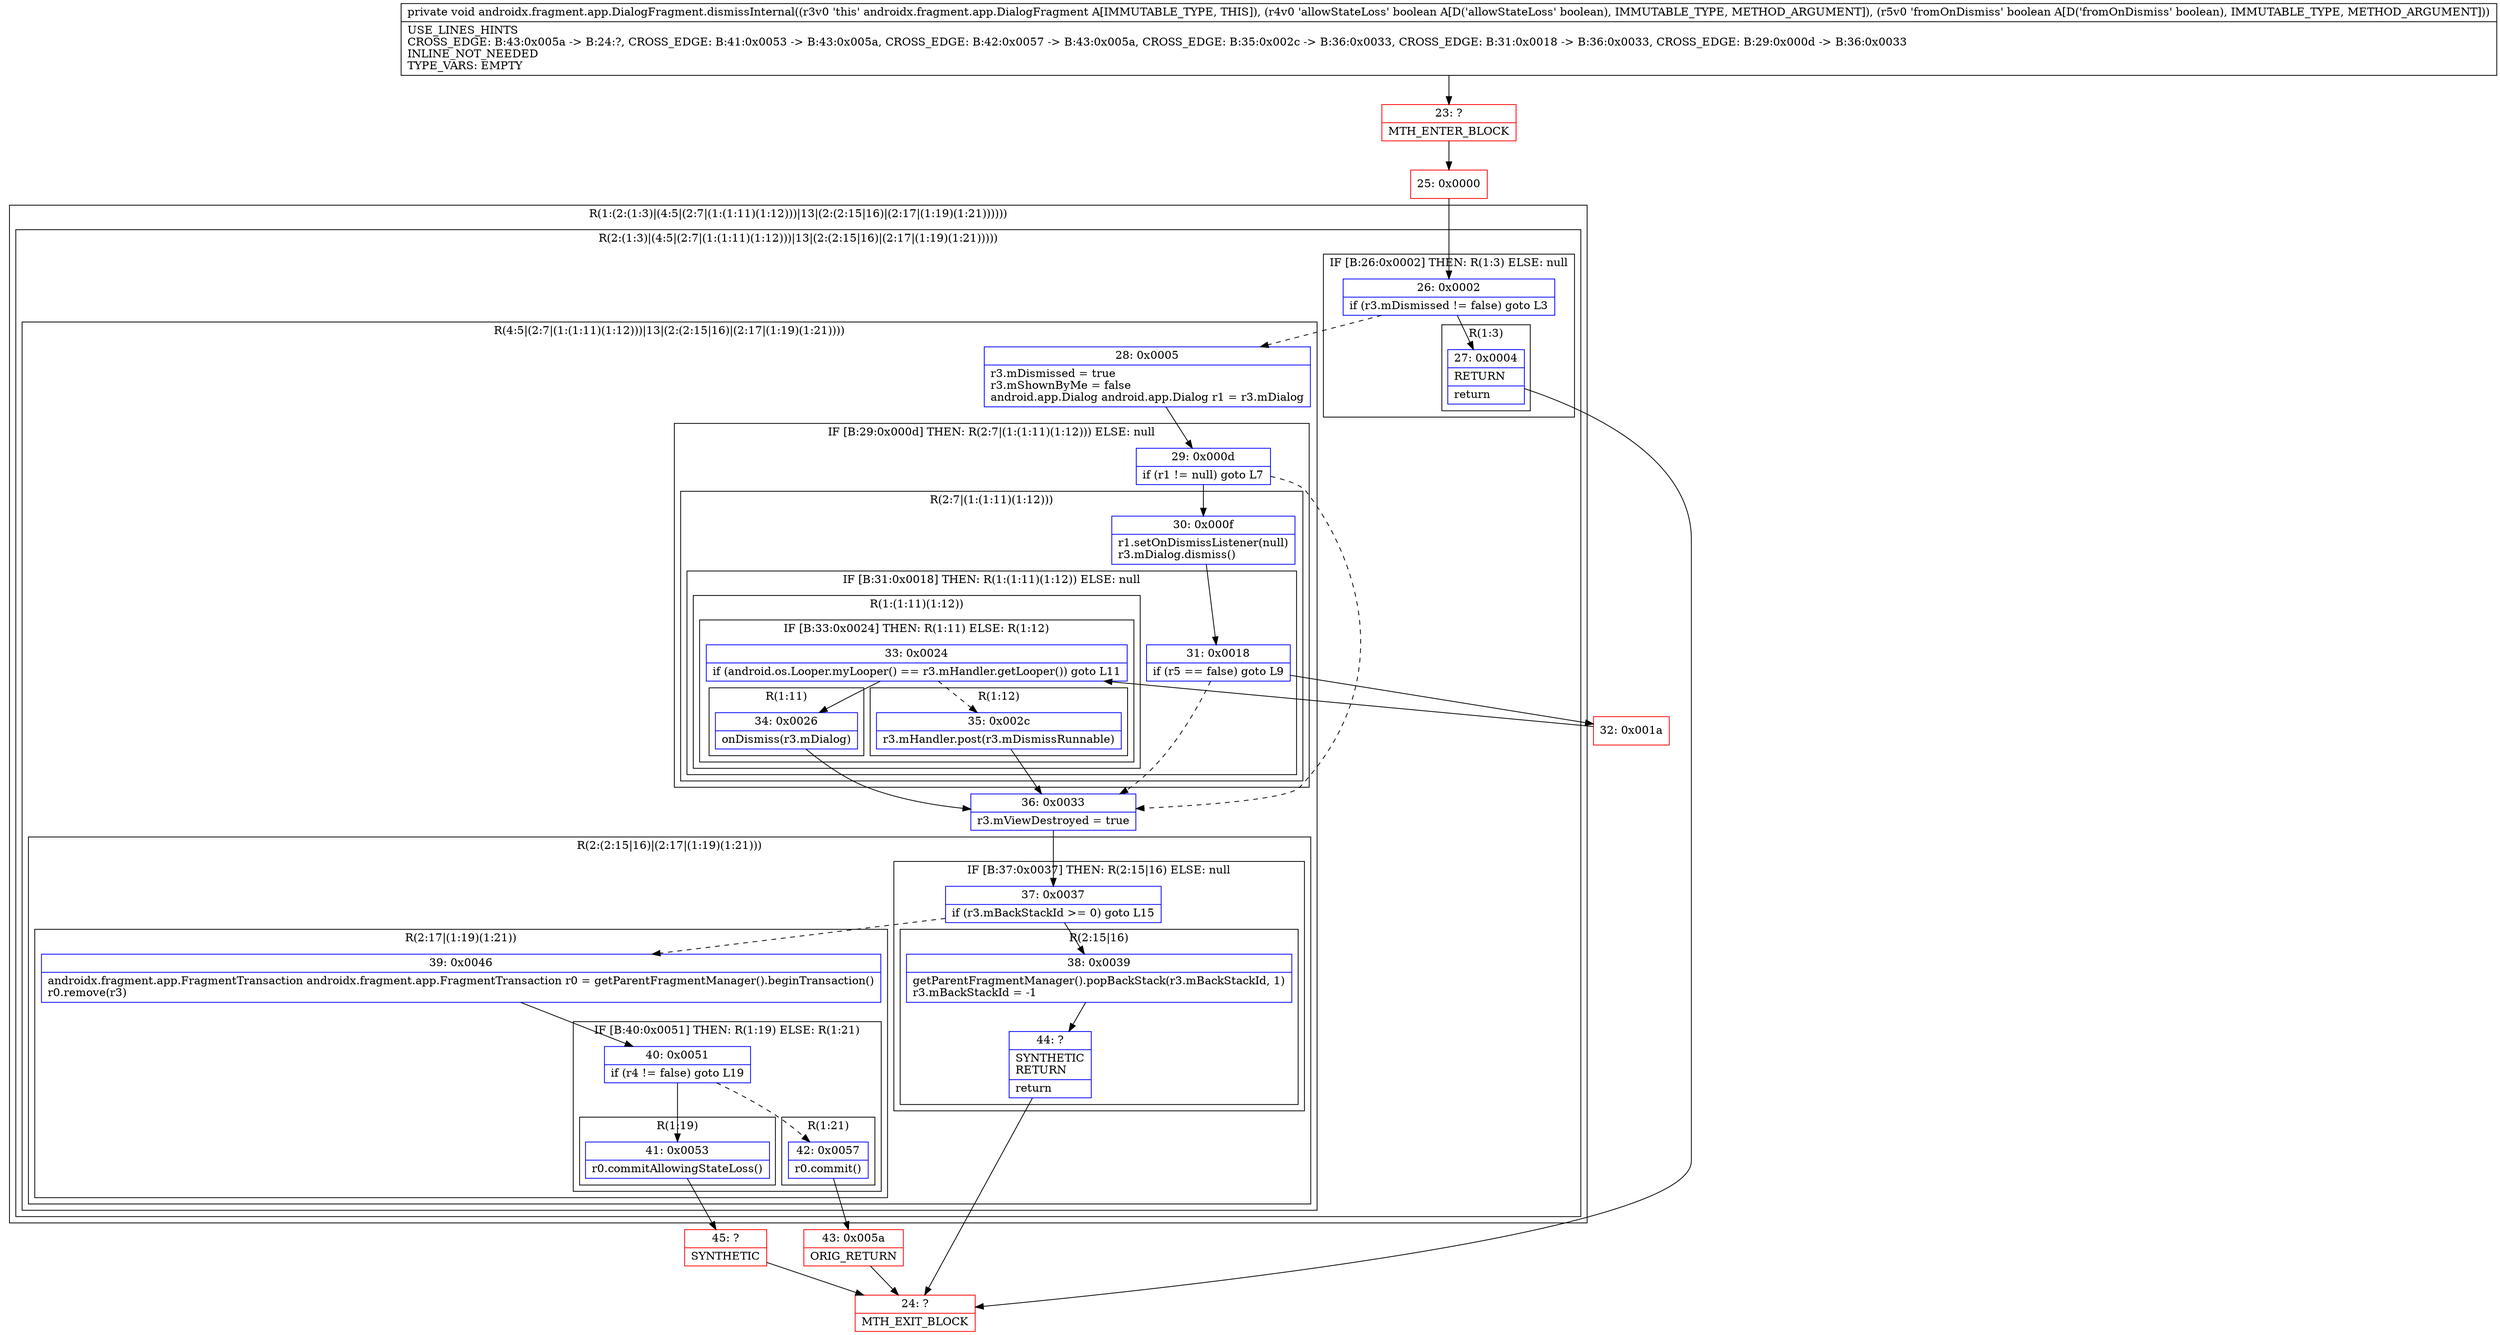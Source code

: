 digraph "CFG forandroidx.fragment.app.DialogFragment.dismissInternal(ZZ)V" {
subgraph cluster_Region_929324722 {
label = "R(1:(2:(1:3)|(4:5|(2:7|(1:(1:11)(1:12)))|13|(2:(2:15|16)|(2:17|(1:19)(1:21))))))";
node [shape=record,color=blue];
subgraph cluster_Region_29656029 {
label = "R(2:(1:3)|(4:5|(2:7|(1:(1:11)(1:12)))|13|(2:(2:15|16)|(2:17|(1:19)(1:21)))))";
node [shape=record,color=blue];
subgraph cluster_IfRegion_518239661 {
label = "IF [B:26:0x0002] THEN: R(1:3) ELSE: null";
node [shape=record,color=blue];
Node_26 [shape=record,label="{26\:\ 0x0002|if (r3.mDismissed != false) goto L3\l}"];
subgraph cluster_Region_623556634 {
label = "R(1:3)";
node [shape=record,color=blue];
Node_27 [shape=record,label="{27\:\ 0x0004|RETURN\l|return\l}"];
}
}
subgraph cluster_Region_905770397 {
label = "R(4:5|(2:7|(1:(1:11)(1:12)))|13|(2:(2:15|16)|(2:17|(1:19)(1:21))))";
node [shape=record,color=blue];
Node_28 [shape=record,label="{28\:\ 0x0005|r3.mDismissed = true\lr3.mShownByMe = false\landroid.app.Dialog android.app.Dialog r1 = r3.mDialog\l}"];
subgraph cluster_IfRegion_790064712 {
label = "IF [B:29:0x000d] THEN: R(2:7|(1:(1:11)(1:12))) ELSE: null";
node [shape=record,color=blue];
Node_29 [shape=record,label="{29\:\ 0x000d|if (r1 != null) goto L7\l}"];
subgraph cluster_Region_1660167286 {
label = "R(2:7|(1:(1:11)(1:12)))";
node [shape=record,color=blue];
Node_30 [shape=record,label="{30\:\ 0x000f|r1.setOnDismissListener(null)\lr3.mDialog.dismiss()\l}"];
subgraph cluster_IfRegion_808383427 {
label = "IF [B:31:0x0018] THEN: R(1:(1:11)(1:12)) ELSE: null";
node [shape=record,color=blue];
Node_31 [shape=record,label="{31\:\ 0x0018|if (r5 == false) goto L9\l}"];
subgraph cluster_Region_366036080 {
label = "R(1:(1:11)(1:12))";
node [shape=record,color=blue];
subgraph cluster_IfRegion_370988474 {
label = "IF [B:33:0x0024] THEN: R(1:11) ELSE: R(1:12)";
node [shape=record,color=blue];
Node_33 [shape=record,label="{33\:\ 0x0024|if (android.os.Looper.myLooper() == r3.mHandler.getLooper()) goto L11\l}"];
subgraph cluster_Region_1711686923 {
label = "R(1:11)";
node [shape=record,color=blue];
Node_34 [shape=record,label="{34\:\ 0x0026|onDismiss(r3.mDialog)\l}"];
}
subgraph cluster_Region_569447139 {
label = "R(1:12)";
node [shape=record,color=blue];
Node_35 [shape=record,label="{35\:\ 0x002c|r3.mHandler.post(r3.mDismissRunnable)\l}"];
}
}
}
}
}
}
Node_36 [shape=record,label="{36\:\ 0x0033|r3.mViewDestroyed = true\l}"];
subgraph cluster_Region_1050419305 {
label = "R(2:(2:15|16)|(2:17|(1:19)(1:21)))";
node [shape=record,color=blue];
subgraph cluster_IfRegion_1314751237 {
label = "IF [B:37:0x0037] THEN: R(2:15|16) ELSE: null";
node [shape=record,color=blue];
Node_37 [shape=record,label="{37\:\ 0x0037|if (r3.mBackStackId \>= 0) goto L15\l}"];
subgraph cluster_Region_438807000 {
label = "R(2:15|16)";
node [shape=record,color=blue];
Node_38 [shape=record,label="{38\:\ 0x0039|getParentFragmentManager().popBackStack(r3.mBackStackId, 1)\lr3.mBackStackId = \-1\l}"];
Node_44 [shape=record,label="{44\:\ ?|SYNTHETIC\lRETURN\l|return\l}"];
}
}
subgraph cluster_Region_2019875798 {
label = "R(2:17|(1:19)(1:21))";
node [shape=record,color=blue];
Node_39 [shape=record,label="{39\:\ 0x0046|androidx.fragment.app.FragmentTransaction androidx.fragment.app.FragmentTransaction r0 = getParentFragmentManager().beginTransaction()\lr0.remove(r3)\l}"];
subgraph cluster_IfRegion_870897269 {
label = "IF [B:40:0x0051] THEN: R(1:19) ELSE: R(1:21)";
node [shape=record,color=blue];
Node_40 [shape=record,label="{40\:\ 0x0051|if (r4 != false) goto L19\l}"];
subgraph cluster_Region_711362906 {
label = "R(1:19)";
node [shape=record,color=blue];
Node_41 [shape=record,label="{41\:\ 0x0053|r0.commitAllowingStateLoss()\l}"];
}
subgraph cluster_Region_1050138480 {
label = "R(1:21)";
node [shape=record,color=blue];
Node_42 [shape=record,label="{42\:\ 0x0057|r0.commit()\l}"];
}
}
}
}
}
}
}
Node_23 [shape=record,color=red,label="{23\:\ ?|MTH_ENTER_BLOCK\l}"];
Node_25 [shape=record,color=red,label="{25\:\ 0x0000}"];
Node_24 [shape=record,color=red,label="{24\:\ ?|MTH_EXIT_BLOCK\l}"];
Node_32 [shape=record,color=red,label="{32\:\ 0x001a}"];
Node_45 [shape=record,color=red,label="{45\:\ ?|SYNTHETIC\l}"];
Node_43 [shape=record,color=red,label="{43\:\ 0x005a|ORIG_RETURN\l}"];
MethodNode[shape=record,label="{private void androidx.fragment.app.DialogFragment.dismissInternal((r3v0 'this' androidx.fragment.app.DialogFragment A[IMMUTABLE_TYPE, THIS]), (r4v0 'allowStateLoss' boolean A[D('allowStateLoss' boolean), IMMUTABLE_TYPE, METHOD_ARGUMENT]), (r5v0 'fromOnDismiss' boolean A[D('fromOnDismiss' boolean), IMMUTABLE_TYPE, METHOD_ARGUMENT]))  | USE_LINES_HINTS\lCROSS_EDGE: B:43:0x005a \-\> B:24:?, CROSS_EDGE: B:41:0x0053 \-\> B:43:0x005a, CROSS_EDGE: B:42:0x0057 \-\> B:43:0x005a, CROSS_EDGE: B:35:0x002c \-\> B:36:0x0033, CROSS_EDGE: B:31:0x0018 \-\> B:36:0x0033, CROSS_EDGE: B:29:0x000d \-\> B:36:0x0033\lINLINE_NOT_NEEDED\lTYPE_VARS: EMPTY\l}"];
MethodNode -> Node_23;Node_26 -> Node_27;
Node_26 -> Node_28[style=dashed];
Node_27 -> Node_24;
Node_28 -> Node_29;
Node_29 -> Node_30;
Node_29 -> Node_36[style=dashed];
Node_30 -> Node_31;
Node_31 -> Node_32;
Node_31 -> Node_36[style=dashed];
Node_33 -> Node_34;
Node_33 -> Node_35[style=dashed];
Node_34 -> Node_36;
Node_35 -> Node_36;
Node_36 -> Node_37;
Node_37 -> Node_38;
Node_37 -> Node_39[style=dashed];
Node_38 -> Node_44;
Node_44 -> Node_24;
Node_39 -> Node_40;
Node_40 -> Node_41;
Node_40 -> Node_42[style=dashed];
Node_41 -> Node_45;
Node_42 -> Node_43;
Node_23 -> Node_25;
Node_25 -> Node_26;
Node_32 -> Node_33;
Node_45 -> Node_24;
Node_43 -> Node_24;
}

